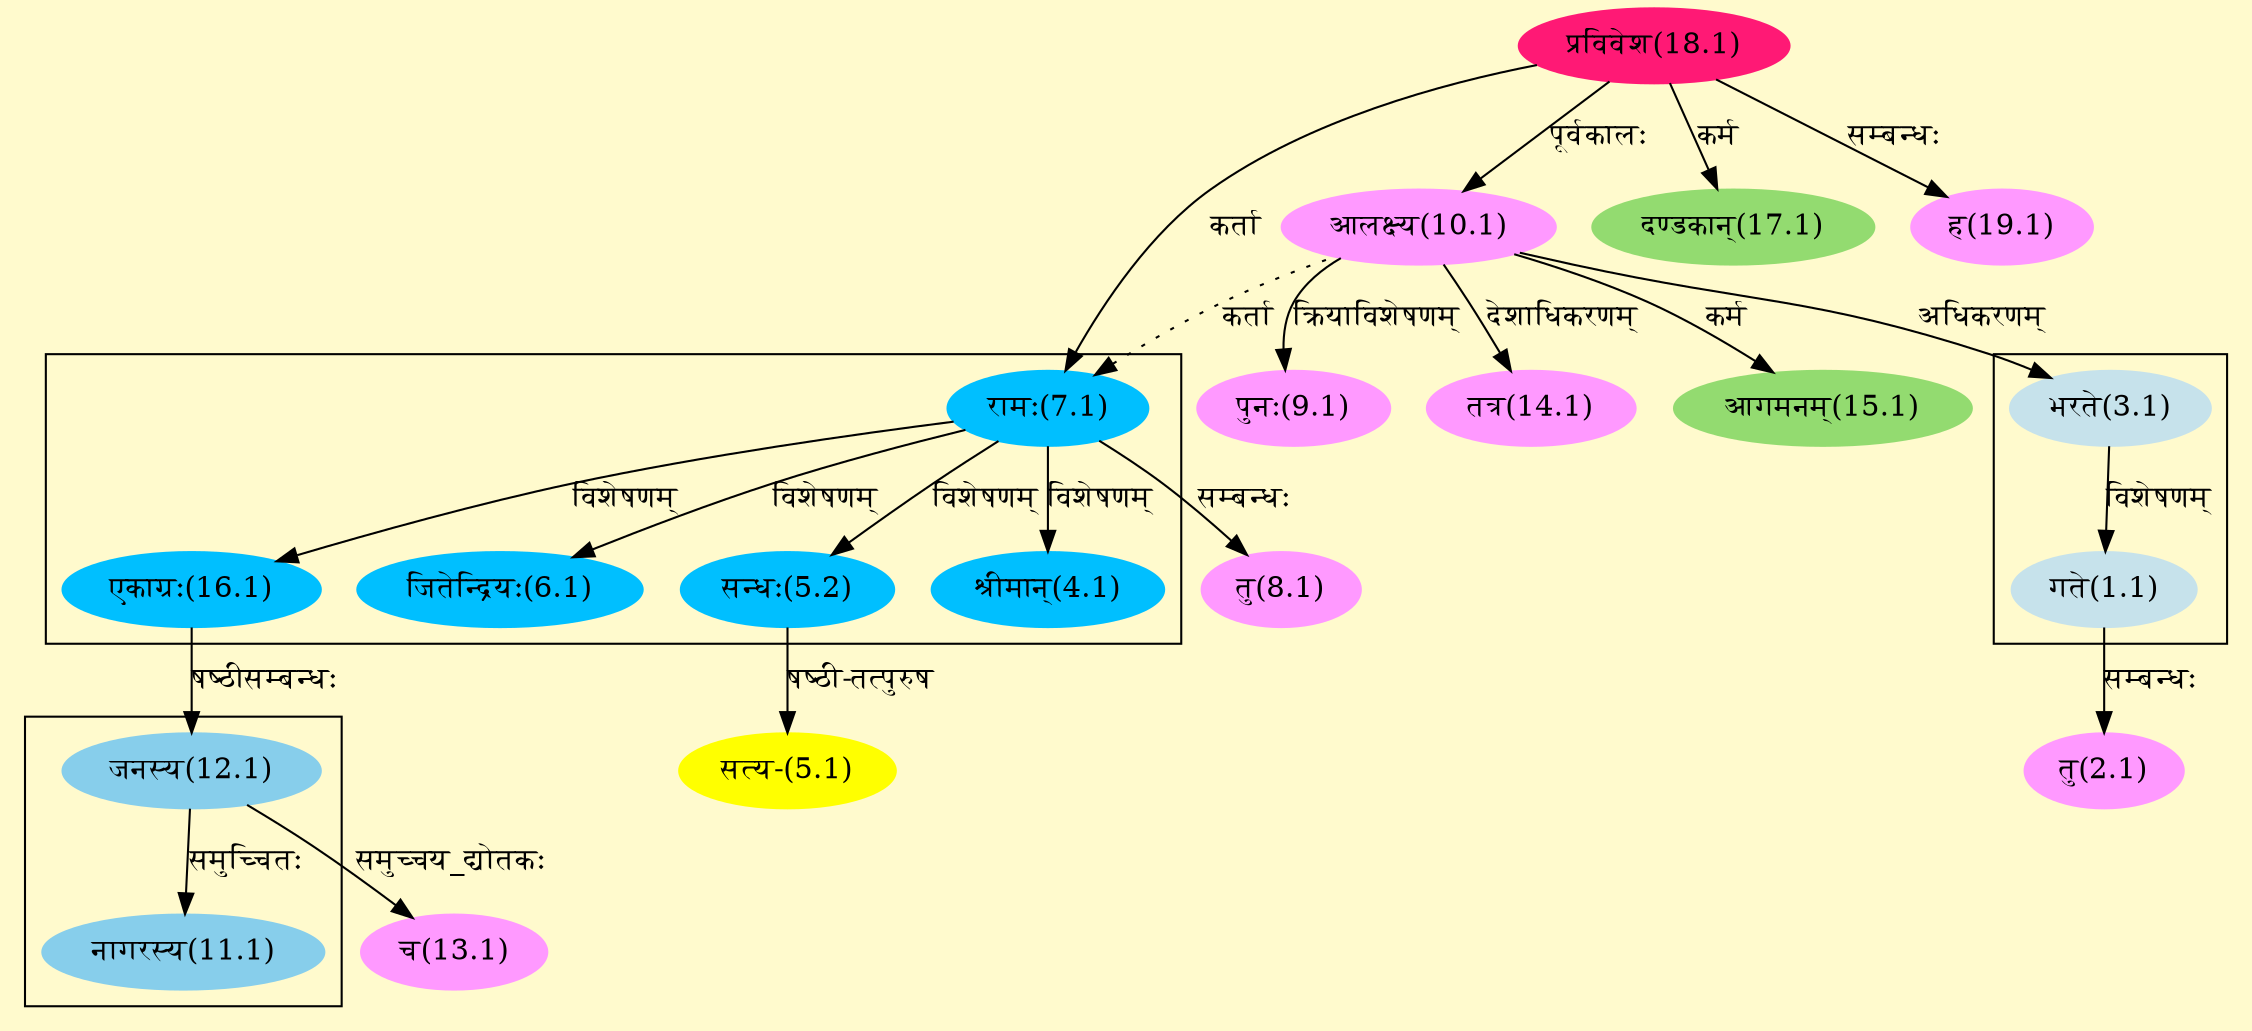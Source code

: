 digraph G{
rankdir=BT;
 compound=true;
 bgcolor="lemonchiffon1";

subgraph cluster_1{
Node1_1 [style=filled, color="#C6E2EB" label = "गते(1.1)"]
Node3_1 [style=filled, color="#C6E2EB" label = "भरते(3.1)"]

}

subgraph cluster_2{
Node4_1 [style=filled, color="#00BFFF" label = "श्रीमान्(4.1)"]
Node7_1 [style=filled, color="#00BFFF" label = "रामः(7.1)"]
Node5_2 [style=filled, color="#00BFFF" label = "सन्धः(5.2)"]
Node6_1 [style=filled, color="#00BFFF" label = "जितेन्द्रियः(6.1)"]
Node16_1 [style=filled, color="#00BFFF" label = "एकाग्रः(16.1)"]

}

subgraph cluster_3{
Node11_1 [style=filled, color="#87CEEB" label = "नागरस्य(11.1)"]
Node12_1 [style=filled, color="#87CEEB" label = "जनस्य(12.1)"]

}
Node2_1 [style=filled, color="#FF99FF" label = "तु(2.1)"]
Node1_1 [style=filled, color="#C6E2EB" label = "गते(1.1)"]
Node3_1 [style=filled, color="#C6E2EB" label = "भरते(3.1)"]
Node10_1 [style=filled, color="#FF99FF" label = "आलक्ष्य(10.1)"]
Node5_1 [style=filled, color="#FFFF00" label = "सत्य-(5.1)"]
Node5_2 [style=filled, color="#00BFFF" label = "सन्धः(5.2)"]
Node7_1 [style=filled, color="#00BFFF" label = "रामः(7.1)"]
Node18_1 [style=filled, color="#FF1975" label = "प्रविवेश(18.1)"]
Node8_1 [style=filled, color="#FF99FF" label = "तु(8.1)"]
Node9_1 [style=filled, color="#FF99FF" label = "पुनः(9.1)"]
Node12_1 [style=filled, color="#87CEEB" label = "जनस्य(12.1)"]
Node16_1 [style=filled, color="#00BFFF" label = "एकाग्रः(16.1)"]
Node13_1 [style=filled, color="#FF99FF" label = "च(13.1)"]
Node14_1 [style=filled, color="#FF99FF" label = "तत्र(14.1)"]
Node15_1 [style=filled, color="#93DB70" label = "आगमनम्(15.1)"]
Node17_1 [style=filled, color="#93DB70" label = "दण्डकान्(17.1)"]
Node [style=filled, color="" label = "()"]
Node19_1 [style=filled, color="#FF99FF" label = "ह(19.1)"]
/* Start of Relations section */

Node1_1 -> Node3_1 [  label="विशेषणम्"  dir="back" ]
Node2_1 -> Node1_1 [  label="सम्बन्धः"  dir="back" ]
Node3_1 -> Node10_1 [  label="अधिकरणम्"  dir="back" ]
Node4_1 -> Node7_1 [  label="विशेषणम्"  dir="back" ]
Node5_1 -> Node5_2 [  label="षष्ठी-तत्पुरुष"  dir="back" ]
Node5_2 -> Node7_1 [  label="विशेषणम्"  dir="back" ]
Node6_1 -> Node7_1 [  label="विशेषणम्"  dir="back" ]
Node7_1 -> Node18_1 [  label="कर्ता"  dir="back" ]
Node7_1 -> Node10_1 [ style=dotted label="कर्ता"  dir="back" ]
Node8_1 -> Node7_1 [  label="सम्बन्धः"  dir="back" ]
Node9_1 -> Node10_1 [  label="क्रियाविशेषणम्"  dir="back" ]
Node10_1 -> Node18_1 [  label="पूर्वकालः"  dir="back" ]
Node11_1 -> Node12_1 [  label="समुच्चितः"  dir="back" ]
Node12_1 -> Node16_1 [  label="षष्ठीसम्बन्धः"  dir="back" ]
Node13_1 -> Node12_1 [  label="समुच्चय_द्योतकः"  dir="back" ]
Node14_1 -> Node10_1 [  label="देशाधिकरणम्"  dir="back" ]
Node15_1 -> Node10_1 [  label="कर्म"  dir="back" ]
Node16_1 -> Node7_1 [  label="विशेषणम्"  dir="back" ]
Node17_1 -> Node18_1 [  label="कर्म"  dir="back" ]
Node19_1 -> Node18_1 [  label="सम्बन्धः"  dir="back" ]
}
